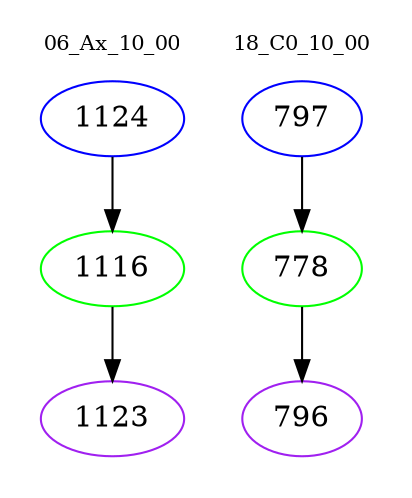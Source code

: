 digraph{
subgraph cluster_0 {
color = white
label = "06_Ax_10_00";
fontsize=10;
T0_1124 [label="1124", color="blue"]
T0_1124 -> T0_1116 [color="black"]
T0_1116 [label="1116", color="green"]
T0_1116 -> T0_1123 [color="black"]
T0_1123 [label="1123", color="purple"]
}
subgraph cluster_1 {
color = white
label = "18_C0_10_00";
fontsize=10;
T1_797 [label="797", color="blue"]
T1_797 -> T1_778 [color="black"]
T1_778 [label="778", color="green"]
T1_778 -> T1_796 [color="black"]
T1_796 [label="796", color="purple"]
}
}

